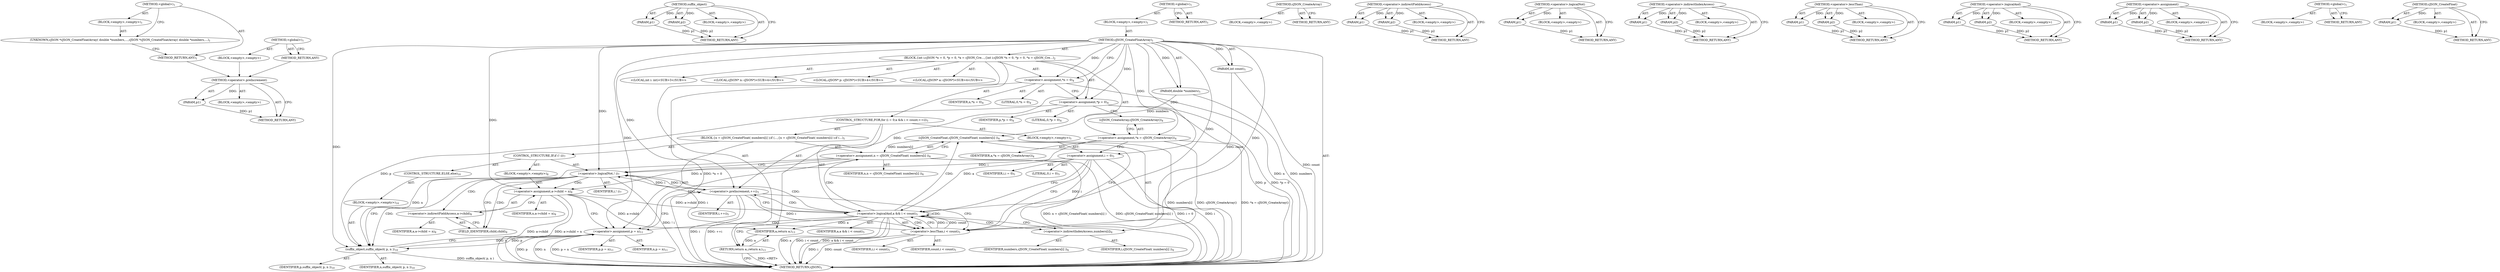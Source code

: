 digraph "&lt;global&gt;" {
vulnerable_104 [label=<(METHOD,&lt;operator&gt;.preIncrement)>];
vulnerable_105 [label=<(PARAM,p1)>];
vulnerable_106 [label=<(BLOCK,&lt;empty&gt;,&lt;empty&gt;)>];
vulnerable_107 [label=<(METHOD_RETURN,ANY)>];
vulnerable_126 [label=<(METHOD,suffix_object)>];
vulnerable_127 [label=<(PARAM,p1)>];
vulnerable_128 [label=<(PARAM,p2)>];
vulnerable_129 [label=<(BLOCK,&lt;empty&gt;,&lt;empty&gt;)>];
vulnerable_130 [label=<(METHOD_RETURN,ANY)>];
vulnerable_6 [label=<(METHOD,&lt;global&gt;)<SUB>1</SUB>>];
vulnerable_7 [label=<(BLOCK,&lt;empty&gt;,&lt;empty&gt;)<SUB>1</SUB>>];
vulnerable_8 [label=<(METHOD,cJSON_CreateFloatArray)<SUB>1</SUB>>];
vulnerable_9 [label=<(PARAM,double *numbers)<SUB>1</SUB>>];
vulnerable_10 [label=<(PARAM,int count)<SUB>1</SUB>>];
vulnerable_11 [label=<(BLOCK,{
	int i;
	cJSON *n = 0, *p = 0, *a = cJSON_Cre...,{
	int i;
	cJSON *n = 0, *p = 0, *a = cJSON_Cre...)<SUB>2</SUB>>];
vulnerable_12 [label="<(LOCAL,int i: int)<SUB>3</SUB>>"];
vulnerable_13 [label="<(LOCAL,cJSON* n: cJSON*)<SUB>4</SUB>>"];
vulnerable_14 [label="<(LOCAL,cJSON* p: cJSON*)<SUB>4</SUB>>"];
vulnerable_15 [label="<(LOCAL,cJSON* a: cJSON*)<SUB>4</SUB>>"];
vulnerable_16 [label=<(&lt;operator&gt;.assignment,*n = 0)<SUB>4</SUB>>];
vulnerable_17 [label=<(IDENTIFIER,n,*n = 0)<SUB>4</SUB>>];
vulnerable_18 [label=<(LITERAL,0,*n = 0)<SUB>4</SUB>>];
vulnerable_19 [label=<(&lt;operator&gt;.assignment,*p = 0)<SUB>4</SUB>>];
vulnerable_20 [label=<(IDENTIFIER,p,*p = 0)<SUB>4</SUB>>];
vulnerable_21 [label=<(LITERAL,0,*p = 0)<SUB>4</SUB>>];
vulnerable_22 [label=<(&lt;operator&gt;.assignment,*a = cJSON_CreateArray())<SUB>4</SUB>>];
vulnerable_23 [label=<(IDENTIFIER,a,*a = cJSON_CreateArray())<SUB>4</SUB>>];
vulnerable_24 [label=<(cJSON_CreateArray,cJSON_CreateArray())<SUB>4</SUB>>];
vulnerable_25 [label=<(CONTROL_STRUCTURE,FOR,for (i = 0;a &amp;&amp; i &lt; count;++i))<SUB>5</SUB>>];
vulnerable_26 [label=<(BLOCK,&lt;empty&gt;,&lt;empty&gt;)<SUB>5</SUB>>];
vulnerable_27 [label=<(&lt;operator&gt;.assignment,i = 0)<SUB>5</SUB>>];
vulnerable_28 [label=<(IDENTIFIER,i,i = 0)<SUB>5</SUB>>];
vulnerable_29 [label=<(LITERAL,0,i = 0)<SUB>5</SUB>>];
vulnerable_30 [label=<(&lt;operator&gt;.logicalAnd,a &amp;&amp; i &lt; count)<SUB>5</SUB>>];
vulnerable_31 [label=<(IDENTIFIER,a,a &amp;&amp; i &lt; count)<SUB>5</SUB>>];
vulnerable_32 [label=<(&lt;operator&gt;.lessThan,i &lt; count)<SUB>5</SUB>>];
vulnerable_33 [label=<(IDENTIFIER,i,i &lt; count)<SUB>5</SUB>>];
vulnerable_34 [label=<(IDENTIFIER,count,i &lt; count)<SUB>5</SUB>>];
vulnerable_35 [label=<(&lt;operator&gt;.preIncrement,++i)<SUB>5</SUB>>];
vulnerable_36 [label=<(IDENTIFIER,i,++i)<SUB>5</SUB>>];
vulnerable_37 [label=<(BLOCK,{
		n = cJSON_CreateFloat( numbers[i] );
		if (...,{
		n = cJSON_CreateFloat( numbers[i] );
		if (...)<SUB>5</SUB>>];
vulnerable_38 [label=<(&lt;operator&gt;.assignment,n = cJSON_CreateFloat( numbers[i] ))<SUB>6</SUB>>];
vulnerable_39 [label=<(IDENTIFIER,n,n = cJSON_CreateFloat( numbers[i] ))<SUB>6</SUB>>];
vulnerable_40 [label=<(cJSON_CreateFloat,cJSON_CreateFloat( numbers[i] ))<SUB>6</SUB>>];
vulnerable_41 [label=<(&lt;operator&gt;.indirectIndexAccess,numbers[i])<SUB>6</SUB>>];
vulnerable_42 [label=<(IDENTIFIER,numbers,cJSON_CreateFloat( numbers[i] ))<SUB>6</SUB>>];
vulnerable_43 [label=<(IDENTIFIER,i,cJSON_CreateFloat( numbers[i] ))<SUB>6</SUB>>];
vulnerable_44 [label=<(CONTROL_STRUCTURE,IF,if (! i))<SUB>7</SUB>>];
vulnerable_45 [label=<(&lt;operator&gt;.logicalNot,! i)<SUB>7</SUB>>];
vulnerable_46 [label=<(IDENTIFIER,i,! i)<SUB>7</SUB>>];
vulnerable_47 [label=<(BLOCK,&lt;empty&gt;,&lt;empty&gt;)<SUB>8</SUB>>];
vulnerable_48 [label=<(&lt;operator&gt;.assignment,a-&gt;child = n)<SUB>8</SUB>>];
vulnerable_49 [label=<(&lt;operator&gt;.indirectFieldAccess,a-&gt;child)<SUB>8</SUB>>];
vulnerable_50 [label=<(IDENTIFIER,a,a-&gt;child = n)<SUB>8</SUB>>];
vulnerable_51 [label=<(FIELD_IDENTIFIER,child,child)<SUB>8</SUB>>];
vulnerable_52 [label=<(IDENTIFIER,n,a-&gt;child = n)<SUB>8</SUB>>];
vulnerable_53 [label=<(CONTROL_STRUCTURE,ELSE,else)<SUB>10</SUB>>];
vulnerable_54 [label=<(BLOCK,&lt;empty&gt;,&lt;empty&gt;)<SUB>10</SUB>>];
vulnerable_55 [label=<(suffix_object,suffix_object( p, n ))<SUB>10</SUB>>];
vulnerable_56 [label=<(IDENTIFIER,p,suffix_object( p, n ))<SUB>10</SUB>>];
vulnerable_57 [label=<(IDENTIFIER,n,suffix_object( p, n ))<SUB>10</SUB>>];
vulnerable_58 [label=<(&lt;operator&gt;.assignment,p = n)<SUB>11</SUB>>];
vulnerable_59 [label=<(IDENTIFIER,p,p = n)<SUB>11</SUB>>];
vulnerable_60 [label=<(IDENTIFIER,n,p = n)<SUB>11</SUB>>];
vulnerable_61 [label=<(RETURN,return a;,return a;)<SUB>13</SUB>>];
vulnerable_62 [label=<(IDENTIFIER,a,return a;)<SUB>13</SUB>>];
vulnerable_63 [label=<(METHOD_RETURN,cJSON)<SUB>1</SUB>>];
vulnerable_65 [label=<(METHOD_RETURN,ANY)<SUB>1</SUB>>];
vulnerable_91 [label=<(METHOD,cJSON_CreateArray)>];
vulnerable_92 [label=<(BLOCK,&lt;empty&gt;,&lt;empty&gt;)>];
vulnerable_93 [label=<(METHOD_RETURN,ANY)>];
vulnerable_121 [label=<(METHOD,&lt;operator&gt;.indirectFieldAccess)>];
vulnerable_122 [label=<(PARAM,p1)>];
vulnerable_123 [label=<(PARAM,p2)>];
vulnerable_124 [label=<(BLOCK,&lt;empty&gt;,&lt;empty&gt;)>];
vulnerable_125 [label=<(METHOD_RETURN,ANY)>];
vulnerable_117 [label=<(METHOD,&lt;operator&gt;.logicalNot)>];
vulnerable_118 [label=<(PARAM,p1)>];
vulnerable_119 [label=<(BLOCK,&lt;empty&gt;,&lt;empty&gt;)>];
vulnerable_120 [label=<(METHOD_RETURN,ANY)>];
vulnerable_112 [label=<(METHOD,&lt;operator&gt;.indirectIndexAccess)>];
vulnerable_113 [label=<(PARAM,p1)>];
vulnerable_114 [label=<(PARAM,p2)>];
vulnerable_115 [label=<(BLOCK,&lt;empty&gt;,&lt;empty&gt;)>];
vulnerable_116 [label=<(METHOD_RETURN,ANY)>];
vulnerable_99 [label=<(METHOD,&lt;operator&gt;.lessThan)>];
vulnerable_100 [label=<(PARAM,p1)>];
vulnerable_101 [label=<(PARAM,p2)>];
vulnerable_102 [label=<(BLOCK,&lt;empty&gt;,&lt;empty&gt;)>];
vulnerable_103 [label=<(METHOD_RETURN,ANY)>];
vulnerable_94 [label=<(METHOD,&lt;operator&gt;.logicalAnd)>];
vulnerable_95 [label=<(PARAM,p1)>];
vulnerable_96 [label=<(PARAM,p2)>];
vulnerable_97 [label=<(BLOCK,&lt;empty&gt;,&lt;empty&gt;)>];
vulnerable_98 [label=<(METHOD_RETURN,ANY)>];
vulnerable_86 [label=<(METHOD,&lt;operator&gt;.assignment)>];
vulnerable_87 [label=<(PARAM,p1)>];
vulnerable_88 [label=<(PARAM,p2)>];
vulnerable_89 [label=<(BLOCK,&lt;empty&gt;,&lt;empty&gt;)>];
vulnerable_90 [label=<(METHOD_RETURN,ANY)>];
vulnerable_80 [label=<(METHOD,&lt;global&gt;)<SUB>1</SUB>>];
vulnerable_81 [label=<(BLOCK,&lt;empty&gt;,&lt;empty&gt;)>];
vulnerable_82 [label=<(METHOD_RETURN,ANY)>];
vulnerable_108 [label=<(METHOD,cJSON_CreateFloat)>];
vulnerable_109 [label=<(PARAM,p1)>];
vulnerable_110 [label=<(BLOCK,&lt;empty&gt;,&lt;empty&gt;)>];
vulnerable_111 [label=<(METHOD_RETURN,ANY)>];
fixed_6 [label=<(METHOD,&lt;global&gt;)<SUB>1</SUB>>];
fixed_7 [label=<(BLOCK,&lt;empty&gt;,&lt;empty&gt;)<SUB>1</SUB>>];
fixed_8 [label=<(UNKNOWN,cJSON *cJSON_CreateFloatArray( double *numbers,...,cJSON *cJSON_CreateFloatArray( double *numbers,...)<SUB>1</SUB>>];
fixed_9 [label=<(METHOD_RETURN,ANY)<SUB>1</SUB>>];
fixed_14 [label=<(METHOD,&lt;global&gt;)<SUB>1</SUB>>];
fixed_15 [label=<(BLOCK,&lt;empty&gt;,&lt;empty&gt;)>];
fixed_16 [label=<(METHOD_RETURN,ANY)>];
vulnerable_104 -> vulnerable_105  [key=0, label="AST: "];
vulnerable_104 -> vulnerable_105  [key=1, label="DDG: "];
vulnerable_104 -> vulnerable_106  [key=0, label="AST: "];
vulnerable_104 -> vulnerable_107  [key=0, label="AST: "];
vulnerable_104 -> vulnerable_107  [key=1, label="CFG: "];
vulnerable_105 -> vulnerable_107  [key=0, label="DDG: p1"];
vulnerable_126 -> vulnerable_127  [key=0, label="AST: "];
vulnerable_126 -> vulnerable_127  [key=1, label="DDG: "];
vulnerable_126 -> vulnerable_129  [key=0, label="AST: "];
vulnerable_126 -> vulnerable_128  [key=0, label="AST: "];
vulnerable_126 -> vulnerable_128  [key=1, label="DDG: "];
vulnerable_126 -> vulnerable_130  [key=0, label="AST: "];
vulnerable_126 -> vulnerable_130  [key=1, label="CFG: "];
vulnerable_127 -> vulnerable_130  [key=0, label="DDG: p1"];
vulnerable_128 -> vulnerable_130  [key=0, label="DDG: p2"];
vulnerable_6 -> vulnerable_7  [key=0, label="AST: "];
vulnerable_6 -> vulnerable_65  [key=0, label="AST: "];
vulnerable_6 -> vulnerable_65  [key=1, label="CFG: "];
vulnerable_7 -> vulnerable_8  [key=0, label="AST: "];
vulnerable_8 -> vulnerable_9  [key=0, label="AST: "];
vulnerable_8 -> vulnerable_9  [key=1, label="DDG: "];
vulnerable_8 -> vulnerable_10  [key=0, label="AST: "];
vulnerable_8 -> vulnerable_10  [key=1, label="DDG: "];
vulnerable_8 -> vulnerable_11  [key=0, label="AST: "];
vulnerable_8 -> vulnerable_63  [key=0, label="AST: "];
vulnerable_8 -> vulnerable_16  [key=0, label="CFG: "];
vulnerable_8 -> vulnerable_16  [key=1, label="DDG: "];
vulnerable_8 -> vulnerable_19  [key=0, label="DDG: "];
vulnerable_8 -> vulnerable_22  [key=0, label="DDG: "];
vulnerable_8 -> vulnerable_62  [key=0, label="DDG: "];
vulnerable_8 -> vulnerable_27  [key=0, label="DDG: "];
vulnerable_8 -> vulnerable_30  [key=0, label="DDG: "];
vulnerable_8 -> vulnerable_35  [key=0, label="DDG: "];
vulnerable_8 -> vulnerable_58  [key=0, label="DDG: "];
vulnerable_8 -> vulnerable_32  [key=0, label="DDG: "];
vulnerable_8 -> vulnerable_45  [key=0, label="DDG: "];
vulnerable_8 -> vulnerable_48  [key=0, label="DDG: "];
vulnerable_8 -> vulnerable_55  [key=0, label="DDG: "];
vulnerable_9 -> vulnerable_63  [key=0, label="DDG: numbers"];
vulnerable_9 -> vulnerable_40  [key=0, label="DDG: numbers"];
vulnerable_10 -> vulnerable_63  [key=0, label="DDG: count"];
vulnerable_10 -> vulnerable_32  [key=0, label="DDG: count"];
vulnerable_11 -> vulnerable_12  [key=0, label="AST: "];
vulnerable_11 -> vulnerable_13  [key=0, label="AST: "];
vulnerable_11 -> vulnerable_14  [key=0, label="AST: "];
vulnerable_11 -> vulnerable_15  [key=0, label="AST: "];
vulnerable_11 -> vulnerable_16  [key=0, label="AST: "];
vulnerable_11 -> vulnerable_19  [key=0, label="AST: "];
vulnerable_11 -> vulnerable_22  [key=0, label="AST: "];
vulnerable_11 -> vulnerable_25  [key=0, label="AST: "];
vulnerable_11 -> vulnerable_61  [key=0, label="AST: "];
vulnerable_16 -> vulnerable_17  [key=0, label="AST: "];
vulnerable_16 -> vulnerable_18  [key=0, label="AST: "];
vulnerable_16 -> vulnerable_19  [key=0, label="CFG: "];
vulnerable_16 -> vulnerable_63  [key=0, label="DDG: n"];
vulnerable_16 -> vulnerable_63  [key=1, label="DDG: *n = 0"];
vulnerable_19 -> vulnerable_20  [key=0, label="AST: "];
vulnerable_19 -> vulnerable_21  [key=0, label="AST: "];
vulnerable_19 -> vulnerable_24  [key=0, label="CFG: "];
vulnerable_19 -> vulnerable_63  [key=0, label="DDG: p"];
vulnerable_19 -> vulnerable_63  [key=1, label="DDG: *p = 0"];
vulnerable_19 -> vulnerable_55  [key=0, label="DDG: p"];
vulnerable_22 -> vulnerable_23  [key=0, label="AST: "];
vulnerable_22 -> vulnerable_24  [key=0, label="AST: "];
vulnerable_22 -> vulnerable_27  [key=0, label="CFG: "];
vulnerable_22 -> vulnerable_63  [key=0, label="DDG: cJSON_CreateArray()"];
vulnerable_22 -> vulnerable_63  [key=1, label="DDG: *a = cJSON_CreateArray()"];
vulnerable_22 -> vulnerable_30  [key=0, label="DDG: a"];
vulnerable_24 -> vulnerable_22  [key=0, label="CFG: "];
vulnerable_25 -> vulnerable_26  [key=0, label="AST: "];
vulnerable_25 -> vulnerable_30  [key=0, label="AST: "];
vulnerable_25 -> vulnerable_35  [key=0, label="AST: "];
vulnerable_25 -> vulnerable_37  [key=0, label="AST: "];
vulnerable_26 -> vulnerable_27  [key=0, label="AST: "];
vulnerable_27 -> vulnerable_28  [key=0, label="AST: "];
vulnerable_27 -> vulnerable_29  [key=0, label="AST: "];
vulnerable_27 -> vulnerable_30  [key=0, label="CFG: "];
vulnerable_27 -> vulnerable_32  [key=0, label="CFG: "];
vulnerable_27 -> vulnerable_32  [key=1, label="DDG: i"];
vulnerable_27 -> vulnerable_63  [key=0, label="DDG: i"];
vulnerable_27 -> vulnerable_63  [key=1, label="DDG: i = 0"];
vulnerable_27 -> vulnerable_45  [key=0, label="DDG: i"];
vulnerable_30 -> vulnerable_31  [key=0, label="AST: "];
vulnerable_30 -> vulnerable_32  [key=0, label="AST: "];
vulnerable_30 -> vulnerable_32  [key=1, label="CDG: "];
vulnerable_30 -> vulnerable_41  [key=0, label="CFG: "];
vulnerable_30 -> vulnerable_41  [key=1, label="CDG: "];
vulnerable_30 -> vulnerable_61  [key=0, label="CFG: "];
vulnerable_30 -> vulnerable_63  [key=0, label="DDG: a"];
vulnerable_30 -> vulnerable_63  [key=1, label="DDG: i &lt; count"];
vulnerable_30 -> vulnerable_63  [key=2, label="DDG: a &amp;&amp; i &lt; count"];
vulnerable_30 -> vulnerable_62  [key=0, label="DDG: a"];
vulnerable_30 -> vulnerable_30  [key=0, label="CDG: "];
vulnerable_30 -> vulnerable_58  [key=0, label="CDG: "];
vulnerable_30 -> vulnerable_38  [key=0, label="CDG: "];
vulnerable_30 -> vulnerable_45  [key=0, label="CDG: "];
vulnerable_30 -> vulnerable_40  [key=0, label="CDG: "];
vulnerable_30 -> vulnerable_35  [key=0, label="CDG: "];
vulnerable_32 -> vulnerable_33  [key=0, label="AST: "];
vulnerable_32 -> vulnerable_34  [key=0, label="AST: "];
vulnerable_32 -> vulnerable_30  [key=0, label="CFG: "];
vulnerable_32 -> vulnerable_30  [key=1, label="DDG: i"];
vulnerable_32 -> vulnerable_30  [key=2, label="DDG: count"];
vulnerable_32 -> vulnerable_63  [key=0, label="DDG: i"];
vulnerable_32 -> vulnerable_63  [key=1, label="DDG: count"];
vulnerable_32 -> vulnerable_45  [key=0, label="DDG: i"];
vulnerable_35 -> vulnerable_36  [key=0, label="AST: "];
vulnerable_35 -> vulnerable_30  [key=0, label="CFG: "];
vulnerable_35 -> vulnerable_32  [key=0, label="CFG: "];
vulnerable_35 -> vulnerable_32  [key=1, label="DDG: i"];
vulnerable_35 -> vulnerable_63  [key=0, label="DDG: i"];
vulnerable_35 -> vulnerable_63  [key=1, label="DDG: ++i"];
vulnerable_35 -> vulnerable_45  [key=0, label="DDG: i"];
vulnerable_37 -> vulnerable_38  [key=0, label="AST: "];
vulnerable_37 -> vulnerable_44  [key=0, label="AST: "];
vulnerable_37 -> vulnerable_58  [key=0, label="AST: "];
vulnerable_38 -> vulnerable_39  [key=0, label="AST: "];
vulnerable_38 -> vulnerable_40  [key=0, label="AST: "];
vulnerable_38 -> vulnerable_45  [key=0, label="CFG: "];
vulnerable_38 -> vulnerable_63  [key=0, label="DDG: cJSON_CreateFloat( numbers[i] )"];
vulnerable_38 -> vulnerable_63  [key=1, label="DDG: n = cJSON_CreateFloat( numbers[i] )"];
vulnerable_38 -> vulnerable_58  [key=0, label="DDG: n"];
vulnerable_38 -> vulnerable_48  [key=0, label="DDG: n"];
vulnerable_38 -> vulnerable_55  [key=0, label="DDG: n"];
vulnerable_40 -> vulnerable_41  [key=0, label="AST: "];
vulnerable_40 -> vulnerable_38  [key=0, label="CFG: "];
vulnerable_40 -> vulnerable_38  [key=1, label="DDG: numbers[i]"];
vulnerable_40 -> vulnerable_63  [key=0, label="DDG: numbers[i]"];
vulnerable_41 -> vulnerable_42  [key=0, label="AST: "];
vulnerable_41 -> vulnerable_43  [key=0, label="AST: "];
vulnerable_41 -> vulnerable_40  [key=0, label="CFG: "];
vulnerable_44 -> vulnerable_45  [key=0, label="AST: "];
vulnerable_44 -> vulnerable_47  [key=0, label="AST: "];
vulnerable_44 -> vulnerable_53  [key=0, label="AST: "];
vulnerable_45 -> vulnerable_46  [key=0, label="AST: "];
vulnerable_45 -> vulnerable_51  [key=0, label="CFG: "];
vulnerable_45 -> vulnerable_51  [key=1, label="CDG: "];
vulnerable_45 -> vulnerable_55  [key=0, label="CFG: "];
vulnerable_45 -> vulnerable_55  [key=1, label="CDG: "];
vulnerable_45 -> vulnerable_63  [key=0, label="DDG: ! i"];
vulnerable_45 -> vulnerable_35  [key=0, label="DDG: i"];
vulnerable_45 -> vulnerable_48  [key=0, label="CDG: "];
vulnerable_45 -> vulnerable_49  [key=0, label="CDG: "];
vulnerable_47 -> vulnerable_48  [key=0, label="AST: "];
vulnerable_48 -> vulnerable_49  [key=0, label="AST: "];
vulnerable_48 -> vulnerable_52  [key=0, label="AST: "];
vulnerable_48 -> vulnerable_58  [key=0, label="CFG: "];
vulnerable_48 -> vulnerable_63  [key=0, label="DDG: a-&gt;child"];
vulnerable_48 -> vulnerable_63  [key=1, label="DDG: a-&gt;child = n"];
vulnerable_48 -> vulnerable_62  [key=0, label="DDG: a-&gt;child"];
vulnerable_48 -> vulnerable_30  [key=0, label="DDG: a-&gt;child"];
vulnerable_49 -> vulnerable_50  [key=0, label="AST: "];
vulnerable_49 -> vulnerable_51  [key=0, label="AST: "];
vulnerable_49 -> vulnerable_48  [key=0, label="CFG: "];
vulnerable_51 -> vulnerable_49  [key=0, label="CFG: "];
vulnerable_53 -> vulnerable_54  [key=0, label="AST: "];
vulnerable_54 -> vulnerable_55  [key=0, label="AST: "];
vulnerable_55 -> vulnerable_56  [key=0, label="AST: "];
vulnerable_55 -> vulnerable_57  [key=0, label="AST: "];
vulnerable_55 -> vulnerable_58  [key=0, label="CFG: "];
vulnerable_55 -> vulnerable_58  [key=1, label="DDG: n"];
vulnerable_55 -> vulnerable_63  [key=0, label="DDG: suffix_object( p, n )"];
vulnerable_58 -> vulnerable_59  [key=0, label="AST: "];
vulnerable_58 -> vulnerable_60  [key=0, label="AST: "];
vulnerable_58 -> vulnerable_35  [key=0, label="CFG: "];
vulnerable_58 -> vulnerable_63  [key=0, label="DDG: p"];
vulnerable_58 -> vulnerable_63  [key=1, label="DDG: n"];
vulnerable_58 -> vulnerable_63  [key=2, label="DDG: p = n"];
vulnerable_58 -> vulnerable_55  [key=0, label="DDG: p"];
vulnerable_61 -> vulnerable_62  [key=0, label="AST: "];
vulnerable_61 -> vulnerable_63  [key=0, label="CFG: "];
vulnerable_61 -> vulnerable_63  [key=1, label="DDG: &lt;RET&gt;"];
vulnerable_62 -> vulnerable_61  [key=0, label="DDG: a"];
vulnerable_91 -> vulnerable_92  [key=0, label="AST: "];
vulnerable_91 -> vulnerable_93  [key=0, label="AST: "];
vulnerable_91 -> vulnerable_93  [key=1, label="CFG: "];
vulnerable_121 -> vulnerable_122  [key=0, label="AST: "];
vulnerable_121 -> vulnerable_122  [key=1, label="DDG: "];
vulnerable_121 -> vulnerable_124  [key=0, label="AST: "];
vulnerable_121 -> vulnerable_123  [key=0, label="AST: "];
vulnerable_121 -> vulnerable_123  [key=1, label="DDG: "];
vulnerable_121 -> vulnerable_125  [key=0, label="AST: "];
vulnerable_121 -> vulnerable_125  [key=1, label="CFG: "];
vulnerable_122 -> vulnerable_125  [key=0, label="DDG: p1"];
vulnerable_123 -> vulnerable_125  [key=0, label="DDG: p2"];
vulnerable_117 -> vulnerable_118  [key=0, label="AST: "];
vulnerable_117 -> vulnerable_118  [key=1, label="DDG: "];
vulnerable_117 -> vulnerable_119  [key=0, label="AST: "];
vulnerable_117 -> vulnerable_120  [key=0, label="AST: "];
vulnerable_117 -> vulnerable_120  [key=1, label="CFG: "];
vulnerable_118 -> vulnerable_120  [key=0, label="DDG: p1"];
vulnerable_112 -> vulnerable_113  [key=0, label="AST: "];
vulnerable_112 -> vulnerable_113  [key=1, label="DDG: "];
vulnerable_112 -> vulnerable_115  [key=0, label="AST: "];
vulnerable_112 -> vulnerable_114  [key=0, label="AST: "];
vulnerable_112 -> vulnerable_114  [key=1, label="DDG: "];
vulnerable_112 -> vulnerable_116  [key=0, label="AST: "];
vulnerable_112 -> vulnerable_116  [key=1, label="CFG: "];
vulnerable_113 -> vulnerable_116  [key=0, label="DDG: p1"];
vulnerable_114 -> vulnerable_116  [key=0, label="DDG: p2"];
vulnerable_99 -> vulnerable_100  [key=0, label="AST: "];
vulnerable_99 -> vulnerable_100  [key=1, label="DDG: "];
vulnerable_99 -> vulnerable_102  [key=0, label="AST: "];
vulnerable_99 -> vulnerable_101  [key=0, label="AST: "];
vulnerable_99 -> vulnerable_101  [key=1, label="DDG: "];
vulnerable_99 -> vulnerable_103  [key=0, label="AST: "];
vulnerable_99 -> vulnerable_103  [key=1, label="CFG: "];
vulnerable_100 -> vulnerable_103  [key=0, label="DDG: p1"];
vulnerable_101 -> vulnerable_103  [key=0, label="DDG: p2"];
vulnerable_94 -> vulnerable_95  [key=0, label="AST: "];
vulnerable_94 -> vulnerable_95  [key=1, label="DDG: "];
vulnerable_94 -> vulnerable_97  [key=0, label="AST: "];
vulnerable_94 -> vulnerable_96  [key=0, label="AST: "];
vulnerable_94 -> vulnerable_96  [key=1, label="DDG: "];
vulnerable_94 -> vulnerable_98  [key=0, label="AST: "];
vulnerable_94 -> vulnerable_98  [key=1, label="CFG: "];
vulnerable_95 -> vulnerable_98  [key=0, label="DDG: p1"];
vulnerable_96 -> vulnerable_98  [key=0, label="DDG: p2"];
vulnerable_86 -> vulnerable_87  [key=0, label="AST: "];
vulnerable_86 -> vulnerable_87  [key=1, label="DDG: "];
vulnerable_86 -> vulnerable_89  [key=0, label="AST: "];
vulnerable_86 -> vulnerable_88  [key=0, label="AST: "];
vulnerable_86 -> vulnerable_88  [key=1, label="DDG: "];
vulnerable_86 -> vulnerable_90  [key=0, label="AST: "];
vulnerable_86 -> vulnerable_90  [key=1, label="CFG: "];
vulnerable_87 -> vulnerable_90  [key=0, label="DDG: p1"];
vulnerable_88 -> vulnerable_90  [key=0, label="DDG: p2"];
vulnerable_80 -> vulnerable_81  [key=0, label="AST: "];
vulnerable_80 -> vulnerable_82  [key=0, label="AST: "];
vulnerable_80 -> vulnerable_82  [key=1, label="CFG: "];
vulnerable_108 -> vulnerable_109  [key=0, label="AST: "];
vulnerable_108 -> vulnerable_109  [key=1, label="DDG: "];
vulnerable_108 -> vulnerable_110  [key=0, label="AST: "];
vulnerable_108 -> vulnerable_111  [key=0, label="AST: "];
vulnerable_108 -> vulnerable_111  [key=1, label="CFG: "];
vulnerable_109 -> vulnerable_111  [key=0, label="DDG: p1"];
fixed_6 -> fixed_7  [key=0, label="AST: "];
fixed_6 -> fixed_9  [key=0, label="AST: "];
fixed_6 -> fixed_8  [key=0, label="CFG: "];
fixed_7 -> fixed_8  [key=0, label="AST: "];
fixed_8 -> fixed_9  [key=0, label="CFG: "];
fixed_9 -> vulnerable_104  [key=0];
fixed_14 -> fixed_15  [key=0, label="AST: "];
fixed_14 -> fixed_16  [key=0, label="AST: "];
fixed_14 -> fixed_16  [key=1, label="CFG: "];
fixed_15 -> vulnerable_104  [key=0];
fixed_16 -> vulnerable_104  [key=0];
}
